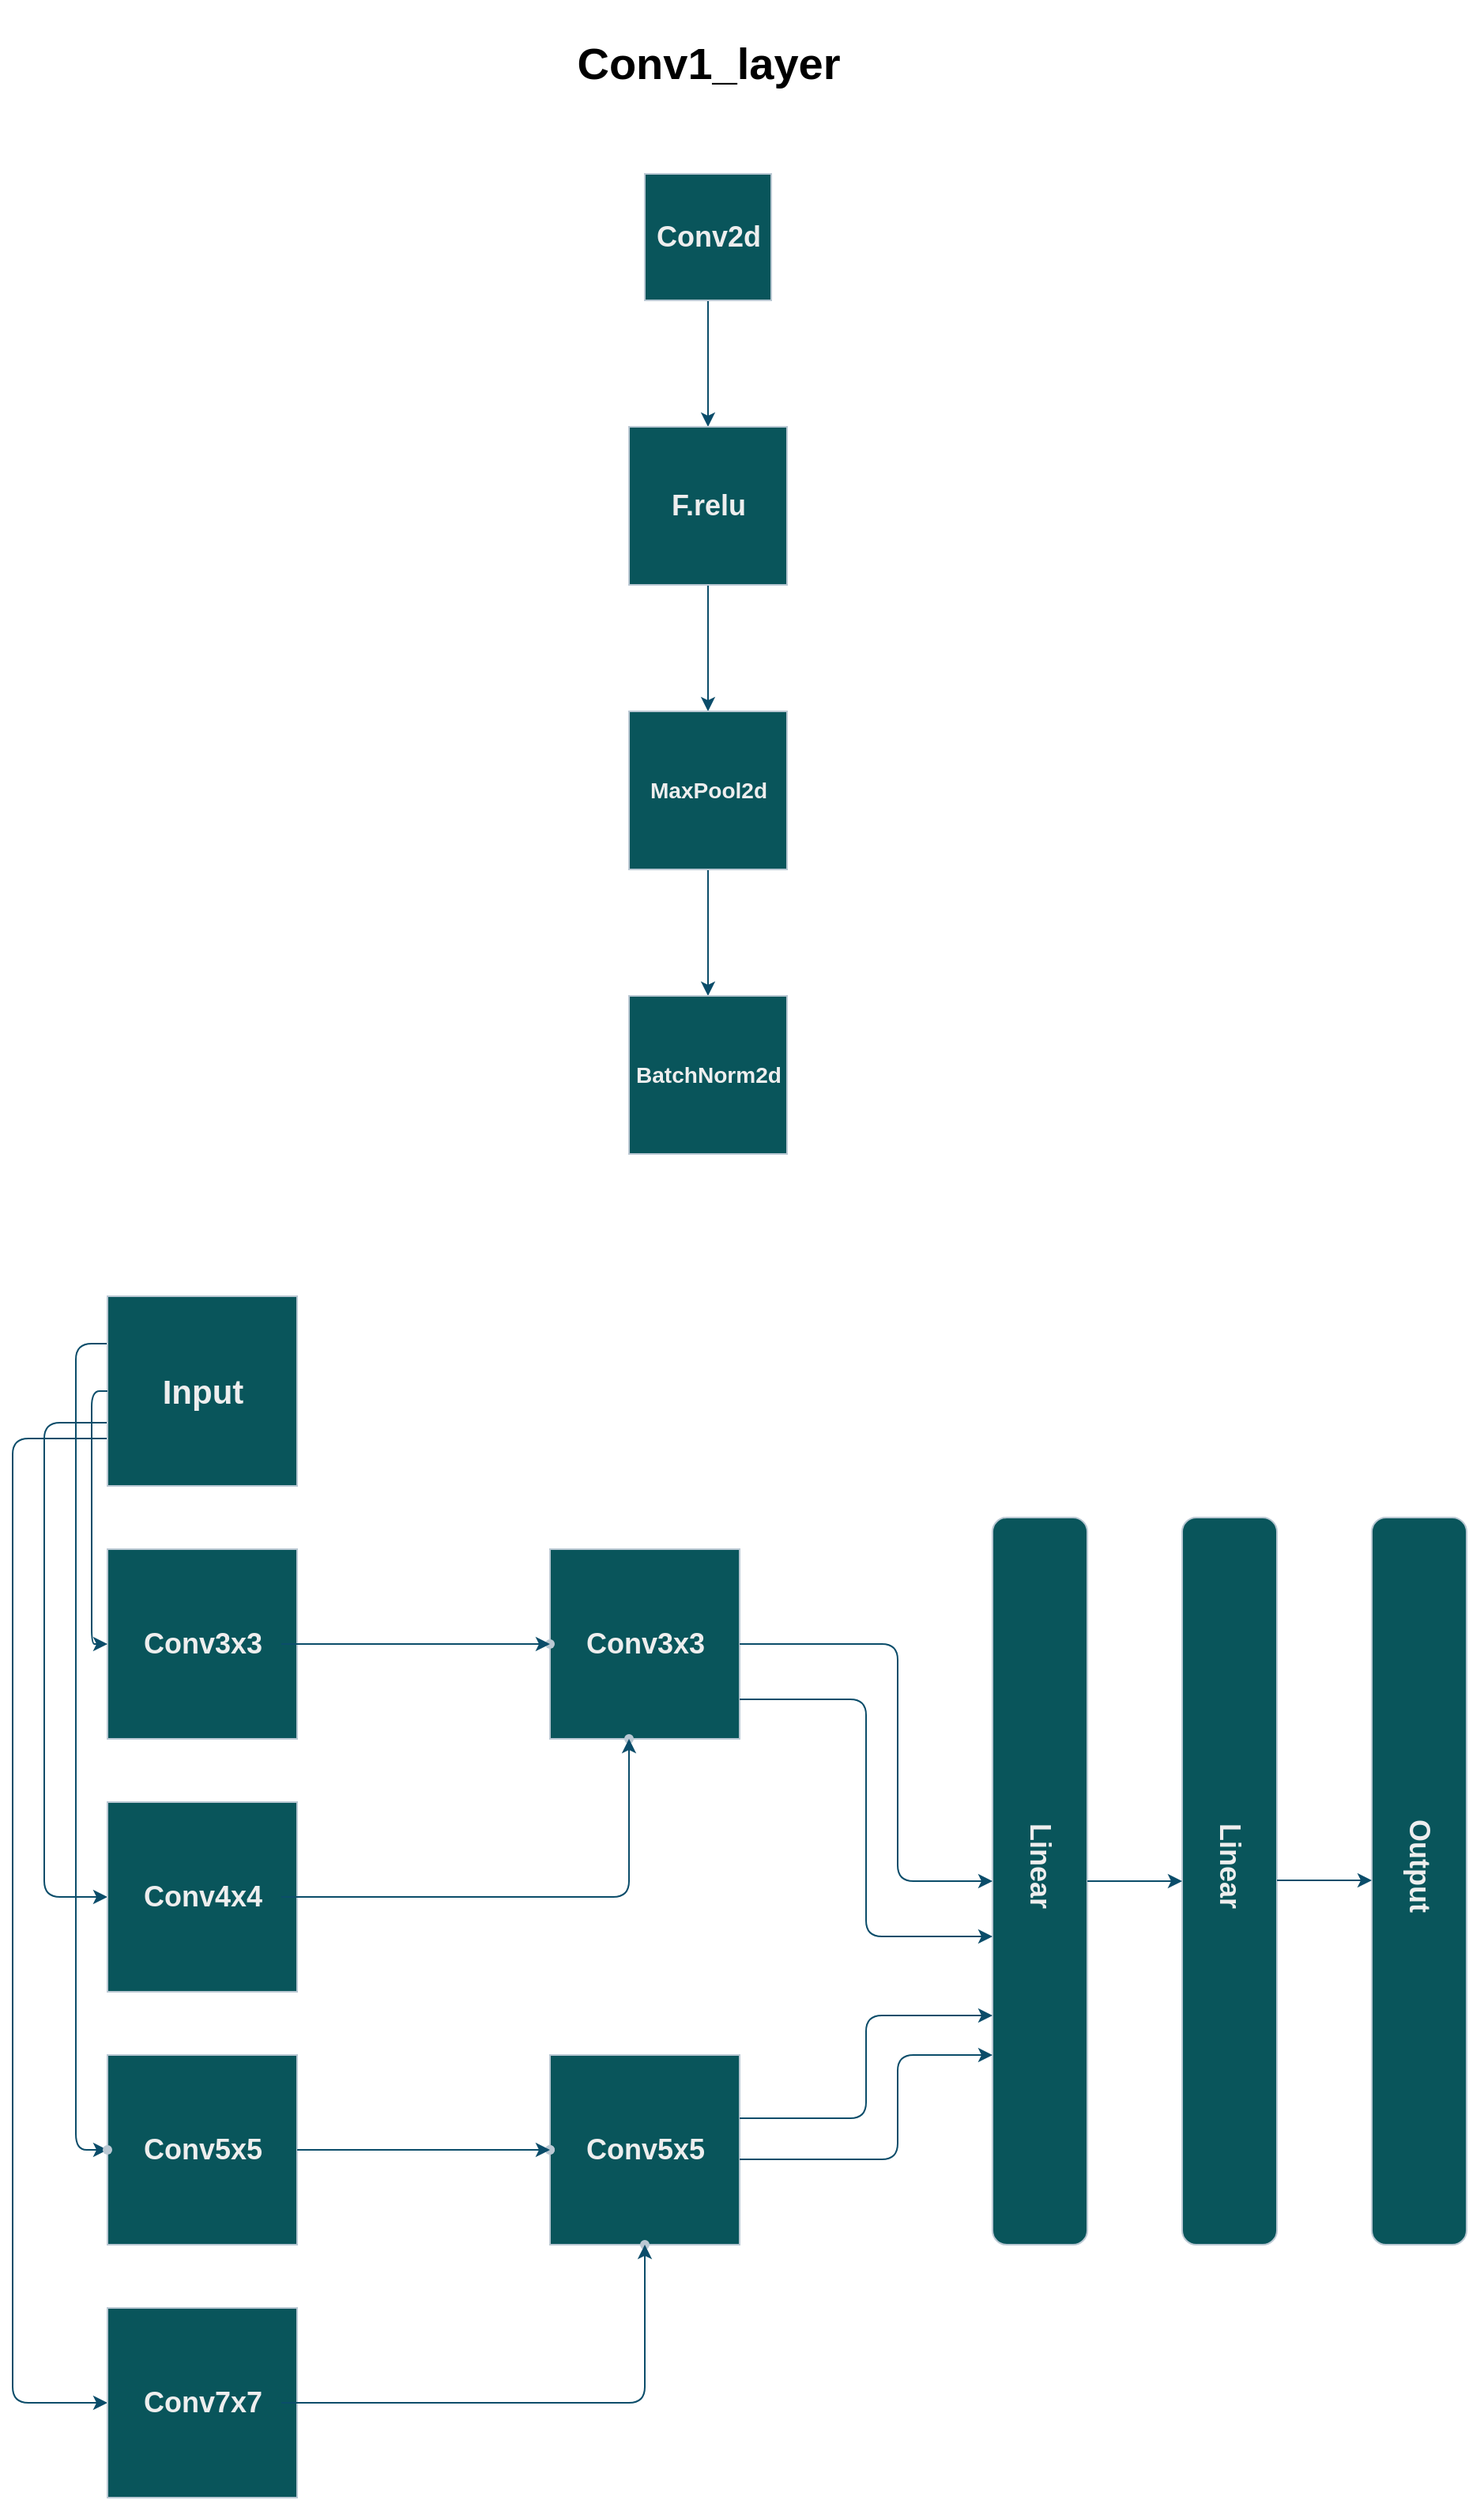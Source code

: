 <mxfile version="20.0.4" type="github">
  <diagram name="Page-1" id="c37626ed-c26b-45fb-9056-f9ebc6bb27b6">
    <mxGraphModel dx="1422" dy="1612" grid="1" gridSize="10" guides="1" tooltips="1" connect="1" arrows="1" fold="1" page="1" pageScale="1" pageWidth="1100" pageHeight="850" math="0" shadow="0">
      <root>
        <object label="" Layers_for_Simpsons_net="" id="0">
          <mxCell />
        </object>
        <mxCell id="1" parent="0" />
        <mxCell id="YPs9j8cW3NX2H_9pNgDC-28" value="" style="edgeStyle=orthogonalEdgeStyle;curved=0;rounded=1;sketch=0;orthogonalLoop=1;jettySize=auto;html=1;strokeColor=#0B4D6A;" edge="1" parent="1" source="YPs9j8cW3NX2H_9pNgDC-19" target="YPs9j8cW3NX2H_9pNgDC-27">
          <mxGeometry relative="1" as="geometry" />
        </mxCell>
        <mxCell id="YPs9j8cW3NX2H_9pNgDC-19" value="" style="whiteSpace=wrap;html=1;aspect=fixed;rounded=0;sketch=0;fontSize=14;fontColor=#EEEEEE;strokeColor=#BAC8D3;fillColor=#09555B;" vertex="1" parent="1">
          <mxGeometry x="430" y="-690" width="80" height="80" as="geometry" />
        </mxCell>
        <mxCell id="YPs9j8cW3NX2H_9pNgDC-20" value="&lt;h1&gt;&lt;font color=&quot;#000000&quot;&gt;Conv1_layer&lt;/font&gt;&lt;/h1&gt;" style="text;html=1;resizable=0;autosize=1;align=center;verticalAlign=middle;points=[];fillColor=none;strokeColor=none;rounded=0;sketch=0;fontSize=14;fontColor=#EEEEEE;" vertex="1" parent="1">
          <mxGeometry x="375" y="-800" width="190" height="80" as="geometry" />
        </mxCell>
        <mxCell id="YPs9j8cW3NX2H_9pNgDC-22" value="&lt;h2&gt;Conv2d&lt;/h2&gt;" style="text;html=1;resizable=0;autosize=1;align=center;verticalAlign=middle;points=[];fillColor=none;strokeColor=none;rounded=0;sketch=0;fontColor=#EEEEEE;" vertex="1" parent="1">
          <mxGeometry x="425" y="-680" width="90" height="60" as="geometry" />
        </mxCell>
        <mxCell id="YPs9j8cW3NX2H_9pNgDC-31" value="" style="edgeStyle=orthogonalEdgeStyle;curved=0;rounded=1;sketch=0;orthogonalLoop=1;jettySize=auto;html=1;strokeColor=#0B4D6A;" edge="1" parent="1" source="YPs9j8cW3NX2H_9pNgDC-27" target="YPs9j8cW3NX2H_9pNgDC-30">
          <mxGeometry relative="1" as="geometry" />
        </mxCell>
        <mxCell id="YPs9j8cW3NX2H_9pNgDC-27" value="" style="whiteSpace=wrap;html=1;aspect=fixed;rounded=0;sketch=0;fontSize=14;fontColor=#EEEEEE;strokeColor=#BAC8D3;fillColor=#09555B;" vertex="1" parent="1">
          <mxGeometry x="420" y="-530" width="100" height="100" as="geometry" />
        </mxCell>
        <mxCell id="YPs9j8cW3NX2H_9pNgDC-44" value="" style="edgeStyle=orthogonalEdgeStyle;rounded=1;sketch=0;orthogonalLoop=1;jettySize=auto;html=1;strokeColor=#0B4D6A;" edge="1" parent="1" source="YPs9j8cW3NX2H_9pNgDC-30" target="YPs9j8cW3NX2H_9pNgDC-43">
          <mxGeometry relative="1" as="geometry" />
        </mxCell>
        <mxCell id="YPs9j8cW3NX2H_9pNgDC-30" value="" style="whiteSpace=wrap;html=1;aspect=fixed;rounded=0;sketch=0;fontSize=14;fontColor=#EEEEEE;strokeColor=#BAC8D3;fillColor=#09555B;" vertex="1" parent="1">
          <mxGeometry x="420" y="-350" width="100" height="100" as="geometry" />
        </mxCell>
        <mxCell id="YPs9j8cW3NX2H_9pNgDC-32" value="&lt;h3&gt;MaxPool2d&lt;/h3&gt;" style="text;html=1;resizable=0;autosize=1;align=center;verticalAlign=middle;points=[];fillColor=none;strokeColor=none;rounded=0;sketch=0;fontColor=#EEEEEE;" vertex="1" parent="1">
          <mxGeometry x="420" y="-330" width="100" height="60" as="geometry" />
        </mxCell>
        <mxCell id="YPs9j8cW3NX2H_9pNgDC-15" value="" style="rounded=1;sketch=0;orthogonalLoop=1;jettySize=auto;html=1;fontSize=14;strokeColor=#0B4D6A;edgeStyle=orthogonalEdgeStyle;exitX=0;exitY=0.25;exitDx=0;exitDy=0;" edge="1" parent="1" source="YPs9j8cW3NX2H_9pNgDC-9" target="YPs9j8cW3NX2H_9pNgDC-14">
          <mxGeometry relative="1" as="geometry">
            <Array as="points">
              <mxPoint x="70" y="50" />
              <mxPoint x="70" y="560" />
            </Array>
          </mxGeometry>
        </mxCell>
        <mxCell id="YPs9j8cW3NX2H_9pNgDC-16" value="" style="rounded=1;sketch=0;orthogonalLoop=1;jettySize=auto;html=1;fontSize=14;strokeColor=#0B4D6A;entryX=0;entryY=0.5;entryDx=0;entryDy=0;edgeStyle=orthogonalEdgeStyle;exitX=0;exitY=0.75;exitDx=0;exitDy=0;" edge="1" parent="1" source="YPs9j8cW3NX2H_9pNgDC-9" target="YPs9j8cW3NX2H_9pNgDC-7">
          <mxGeometry relative="1" as="geometry">
            <mxPoint x="40" y="540" as="sourcePoint" />
            <mxPoint x="290" y="597.89" as="targetPoint" />
            <Array as="points">
              <mxPoint x="30" y="110" />
              <mxPoint x="30" y="720" />
            </Array>
          </mxGeometry>
        </mxCell>
        <mxCell id="YPs9j8cW3NX2H_9pNgDC-18" value="" style="rounded=1;sketch=0;orthogonalLoop=1;jettySize=auto;html=1;fontSize=14;strokeColor=#0B4D6A;entryX=0;entryY=0.5;entryDx=0;entryDy=0;exitX=0;exitY=0.667;exitDx=0;exitDy=0;exitPerimeter=0;edgeStyle=orthogonalEdgeStyle;" edge="1" parent="1" source="YPs9j8cW3NX2H_9pNgDC-9" target="YPs9j8cW3NX2H_9pNgDC-3">
          <mxGeometry relative="1" as="geometry">
            <mxPoint x="320" y="460" as="sourcePoint" />
            <mxPoint x="290" y="310" as="targetPoint" />
            <Array as="points">
              <mxPoint x="50" y="100" />
              <mxPoint x="50" y="400" />
            </Array>
          </mxGeometry>
        </mxCell>
        <mxCell id="YPs9j8cW3NX2H_9pNgDC-35" value="" style="group" vertex="1" connectable="0" parent="1">
          <mxGeometry x="90" y="20" width="120" height="120" as="geometry" />
        </mxCell>
        <mxCell id="YPs9j8cW3NX2H_9pNgDC-9" value="" style="whiteSpace=wrap;html=1;aspect=fixed;rounded=0;sketch=0;fontColor=#EEEEEE;strokeColor=#BAC8D3;fillColor=#09555B;container=0;" vertex="1" parent="YPs9j8cW3NX2H_9pNgDC-35">
          <mxGeometry width="120" height="120" as="geometry" />
        </mxCell>
        <mxCell id="YPs9j8cW3NX2H_9pNgDC-10" value="&lt;h2&gt;Input&lt;/h2&gt;" style="text;html=1;resizable=0;autosize=1;align=center;verticalAlign=middle;points=[];fillColor=none;strokeColor=none;rounded=0;sketch=0;fontSize=14;fontColor=#EEEEEE;container=0;" vertex="1" parent="YPs9j8cW3NX2H_9pNgDC-35">
          <mxGeometry x="25" y="25" width="70" height="70" as="geometry" />
        </mxCell>
        <mxCell id="YPs9j8cW3NX2H_9pNgDC-36" value="" style="group" vertex="1" connectable="0" parent="1">
          <mxGeometry x="90" y="180" width="120" height="120" as="geometry" />
        </mxCell>
        <mxCell id="YPs9j8cW3NX2H_9pNgDC-1" value="" style="whiteSpace=wrap;html=1;aspect=fixed;rounded=0;sketch=0;fontColor=#EEEEEE;strokeColor=#BAC8D3;fillColor=#09555B;" vertex="1" parent="YPs9j8cW3NX2H_9pNgDC-36">
          <mxGeometry width="120" height="120" as="geometry" />
        </mxCell>
        <mxCell id="YPs9j8cW3NX2H_9pNgDC-2" value="&lt;h2&gt;Conv3x3&lt;/h2&gt;" style="text;html=1;resizable=0;autosize=1;align=center;verticalAlign=middle;points=[];fillColor=none;strokeColor=none;rounded=0;sketch=0;fontColor=#EEEEEE;container=0;" vertex="1" parent="YPs9j8cW3NX2H_9pNgDC-36">
          <mxGeometry x="10" y="30" width="100" height="60" as="geometry" />
        </mxCell>
        <mxCell id="YPs9j8cW3NX2H_9pNgDC-37" value="" style="group" vertex="1" connectable="0" parent="1">
          <mxGeometry x="90" y="340" width="120" height="120" as="geometry" />
        </mxCell>
        <mxCell id="YPs9j8cW3NX2H_9pNgDC-3" value="" style="whiteSpace=wrap;html=1;aspect=fixed;rounded=0;sketch=0;fontColor=#EEEEEE;strokeColor=#BAC8D3;fillColor=#09555B;container=0;" vertex="1" parent="YPs9j8cW3NX2H_9pNgDC-37">
          <mxGeometry width="120" height="120" as="geometry" />
        </mxCell>
        <mxCell id="YPs9j8cW3NX2H_9pNgDC-4" value="&lt;h2&gt;Conv4x4&lt;/h2&gt;" style="text;html=1;resizable=0;autosize=1;align=center;verticalAlign=middle;points=[];fillColor=none;strokeColor=none;rounded=0;sketch=0;fontColor=#EEEEEE;container=0;" vertex="1" parent="YPs9j8cW3NX2H_9pNgDC-37">
          <mxGeometry x="10" y="30" width="100" height="60" as="geometry" />
        </mxCell>
        <mxCell id="YPs9j8cW3NX2H_9pNgDC-38" value="" style="group" vertex="1" connectable="0" parent="1">
          <mxGeometry x="70" y="500" width="140" height="120" as="geometry" />
        </mxCell>
        <mxCell id="YPs9j8cW3NX2H_9pNgDC-6" value="" style="whiteSpace=wrap;html=1;aspect=fixed;rounded=0;sketch=0;fontColor=#EEEEEE;strokeColor=#BAC8D3;fillColor=#09555B;container=0;" vertex="1" parent="YPs9j8cW3NX2H_9pNgDC-38">
          <mxGeometry x="20" width="120" height="120" as="geometry" />
        </mxCell>
        <mxCell id="YPs9j8cW3NX2H_9pNgDC-5" value="&lt;h2&gt;Conv5x5&lt;/h2&gt;" style="text;html=1;resizable=0;autosize=1;align=center;verticalAlign=middle;points=[];fillColor=none;strokeColor=none;rounded=0;sketch=0;fontColor=#EEEEEE;container=0;" vertex="1" parent="YPs9j8cW3NX2H_9pNgDC-38">
          <mxGeometry x="30" y="30" width="100" height="60" as="geometry" />
        </mxCell>
        <mxCell id="YPs9j8cW3NX2H_9pNgDC-14" value="" style="shape=waypoint;sketch=0;size=6;pointerEvents=1;points=[];fillColor=#09555B;resizable=0;rotatable=0;perimeter=centerPerimeter;snapToPoint=1;strokeColor=#BAC8D3;fontColor=#EEEEEE;rounded=0;container=0;" vertex="1" parent="YPs9j8cW3NX2H_9pNgDC-38">
          <mxGeometry y="40" width="40" height="40" as="geometry" />
        </mxCell>
        <mxCell id="YPs9j8cW3NX2H_9pNgDC-39" value="" style="group" vertex="1" connectable="0" parent="1">
          <mxGeometry x="90" y="660" width="120" height="120" as="geometry" />
        </mxCell>
        <mxCell id="YPs9j8cW3NX2H_9pNgDC-7" value="" style="whiteSpace=wrap;html=1;aspect=fixed;rounded=0;sketch=0;fontColor=#EEEEEE;strokeColor=#BAC8D3;fillColor=#09555B;container=0;" vertex="1" parent="YPs9j8cW3NX2H_9pNgDC-39">
          <mxGeometry width="120" height="120" as="geometry" />
        </mxCell>
        <mxCell id="YPs9j8cW3NX2H_9pNgDC-8" value="&lt;h2&gt;Conv7x7&lt;/h2&gt;" style="text;html=1;resizable=0;autosize=1;align=center;verticalAlign=middle;points=[];fillColor=none;strokeColor=none;rounded=0;sketch=0;fontColor=#EEEEEE;container=0;" vertex="1" parent="YPs9j8cW3NX2H_9pNgDC-39">
          <mxGeometry x="10" y="30" width="100" height="60" as="geometry" />
        </mxCell>
        <mxCell id="YPs9j8cW3NX2H_9pNgDC-41" value="" style="rounded=1;sketch=0;orthogonalLoop=1;jettySize=auto;html=1;fontSize=14;strokeColor=#0B4D6A;edgeStyle=orthogonalEdgeStyle;exitX=0;exitY=0.5;exitDx=0;exitDy=0;entryX=0;entryY=0.5;entryDx=0;entryDy=0;" edge="1" parent="1" source="YPs9j8cW3NX2H_9pNgDC-9" target="YPs9j8cW3NX2H_9pNgDC-1">
          <mxGeometry relative="1" as="geometry">
            <mxPoint x="100" y="60" as="sourcePoint" />
            <mxPoint x="100" y="570" as="targetPoint" />
            <Array as="points">
              <mxPoint x="80" y="80" />
              <mxPoint x="80" y="240" />
            </Array>
          </mxGeometry>
        </mxCell>
        <mxCell id="YPs9j8cW3NX2H_9pNgDC-43" value="" style="whiteSpace=wrap;html=1;aspect=fixed;rounded=0;sketch=0;fontSize=14;fontColor=#EEEEEE;strokeColor=#BAC8D3;fillColor=#09555B;" vertex="1" parent="1">
          <mxGeometry x="420" y="-170" width="100" height="100" as="geometry" />
        </mxCell>
        <mxCell id="YPs9j8cW3NX2H_9pNgDC-45" value="&lt;h3&gt;BatchNorm2d&lt;/h3&gt;" style="text;html=1;resizable=0;autosize=1;align=center;verticalAlign=middle;points=[];fillColor=none;strokeColor=none;rounded=0;sketch=0;fontColor=#EEEEEE;" vertex="1" parent="1">
          <mxGeometry x="410" y="-150" width="120" height="60" as="geometry" />
        </mxCell>
        <mxCell id="YPs9j8cW3NX2H_9pNgDC-46" value="&lt;h2&gt;F.relu&lt;/h2&gt;" style="text;html=1;resizable=0;autosize=1;align=center;verticalAlign=middle;points=[];fillColor=none;strokeColor=none;rounded=0;sketch=0;fontColor=#EEEEEE;" vertex="1" parent="1">
          <mxGeometry x="435" y="-510" width="70" height="60" as="geometry" />
        </mxCell>
        <mxCell id="YPs9j8cW3NX2H_9pNgDC-47" value="" style="group" vertex="1" connectable="0" parent="1">
          <mxGeometry x="370" y="180" width="120" height="120" as="geometry" />
        </mxCell>
        <mxCell id="YPs9j8cW3NX2H_9pNgDC-48" value="" style="whiteSpace=wrap;html=1;aspect=fixed;rounded=0;sketch=0;fontColor=#EEEEEE;strokeColor=#BAC8D3;fillColor=#09555B;" vertex="1" parent="YPs9j8cW3NX2H_9pNgDC-47">
          <mxGeometry width="120" height="120" as="geometry" />
        </mxCell>
        <mxCell id="YPs9j8cW3NX2H_9pNgDC-49" value="&lt;h2&gt;Conv3x3&lt;/h2&gt;" style="text;html=1;resizable=0;autosize=1;align=center;verticalAlign=middle;points=[];fillColor=none;strokeColor=none;rounded=0;sketch=0;fontColor=#EEEEEE;container=0;" vertex="1" parent="YPs9j8cW3NX2H_9pNgDC-47">
          <mxGeometry x="10" y="30" width="100" height="60" as="geometry" />
        </mxCell>
        <mxCell id="YPs9j8cW3NX2H_9pNgDC-54" value="" style="shape=waypoint;sketch=0;size=6;pointerEvents=1;points=[];fillColor=none;resizable=0;rotatable=0;perimeter=centerPerimeter;snapToPoint=1;rounded=0;fontColor=#EEEEEE;strokeColor=#BAC8D3;" vertex="1" parent="YPs9j8cW3NX2H_9pNgDC-47">
          <mxGeometry x="-20" y="40" width="40" height="40" as="geometry" />
        </mxCell>
        <mxCell id="YPs9j8cW3NX2H_9pNgDC-56" value="" style="shape=waypoint;sketch=0;size=6;pointerEvents=1;points=[];fillColor=none;resizable=0;rotatable=0;perimeter=centerPerimeter;snapToPoint=1;rounded=0;fontColor=#EEEEEE;strokeColor=#BAC8D3;" vertex="1" parent="YPs9j8cW3NX2H_9pNgDC-47">
          <mxGeometry x="30" y="100" width="40" height="40" as="geometry" />
        </mxCell>
        <mxCell id="YPs9j8cW3NX2H_9pNgDC-50" value="" style="group" vertex="1" connectable="0" parent="1">
          <mxGeometry x="350" y="500" width="140" height="120" as="geometry" />
        </mxCell>
        <mxCell id="YPs9j8cW3NX2H_9pNgDC-51" value="" style="whiteSpace=wrap;html=1;aspect=fixed;rounded=0;sketch=0;fontColor=#EEEEEE;strokeColor=#BAC8D3;fillColor=#09555B;container=0;" vertex="1" parent="YPs9j8cW3NX2H_9pNgDC-50">
          <mxGeometry x="20" width="120" height="120" as="geometry" />
        </mxCell>
        <mxCell id="YPs9j8cW3NX2H_9pNgDC-52" value="&lt;h2&gt;Conv5x5&lt;/h2&gt;" style="text;html=1;resizable=0;autosize=1;align=center;verticalAlign=middle;points=[];fillColor=none;strokeColor=none;rounded=0;sketch=0;fontColor=#EEEEEE;container=0;" vertex="1" parent="YPs9j8cW3NX2H_9pNgDC-50">
          <mxGeometry x="30" y="30" width="100" height="60" as="geometry" />
        </mxCell>
        <mxCell id="YPs9j8cW3NX2H_9pNgDC-53" value="" style="shape=waypoint;sketch=0;size=6;pointerEvents=1;points=[];fillColor=#09555B;resizable=0;rotatable=0;perimeter=centerPerimeter;snapToPoint=1;strokeColor=#BAC8D3;fontColor=#EEEEEE;rounded=0;container=0;" vertex="1" parent="YPs9j8cW3NX2H_9pNgDC-50">
          <mxGeometry y="40" width="40" height="40" as="geometry" />
        </mxCell>
        <mxCell id="YPs9j8cW3NX2H_9pNgDC-58" value="" style="shape=waypoint;sketch=0;size=6;pointerEvents=1;points=[];fillColor=#09555B;resizable=0;rotatable=0;perimeter=centerPerimeter;snapToPoint=1;strokeColor=#BAC8D3;fontColor=#EEEEEE;rounded=0;" vertex="1" parent="YPs9j8cW3NX2H_9pNgDC-50">
          <mxGeometry y="40" width="40" height="40" as="geometry" />
        </mxCell>
        <mxCell id="YPs9j8cW3NX2H_9pNgDC-55" value="" style="edgeStyle=orthogonalEdgeStyle;rounded=1;sketch=0;orthogonalLoop=1;jettySize=auto;html=1;strokeColor=#0B4D6A;" edge="1" parent="1" source="YPs9j8cW3NX2H_9pNgDC-2" target="YPs9j8cW3NX2H_9pNgDC-54">
          <mxGeometry relative="1" as="geometry" />
        </mxCell>
        <mxCell id="YPs9j8cW3NX2H_9pNgDC-57" value="" style="edgeStyle=orthogonalEdgeStyle;rounded=1;sketch=0;orthogonalLoop=1;jettySize=auto;html=1;strokeColor=#0B4D6A;" edge="1" parent="1" source="YPs9j8cW3NX2H_9pNgDC-4" target="YPs9j8cW3NX2H_9pNgDC-56">
          <mxGeometry relative="1" as="geometry" />
        </mxCell>
        <mxCell id="YPs9j8cW3NX2H_9pNgDC-59" value="" style="edgeStyle=orthogonalEdgeStyle;rounded=1;sketch=0;orthogonalLoop=1;jettySize=auto;html=1;strokeColor=#0B4D6A;" edge="1" parent="1" source="YPs9j8cW3NX2H_9pNgDC-6" target="YPs9j8cW3NX2H_9pNgDC-58">
          <mxGeometry relative="1" as="geometry" />
        </mxCell>
        <mxCell id="YPs9j8cW3NX2H_9pNgDC-60" value="" style="shape=waypoint;sketch=0;size=6;pointerEvents=1;points=[];fillColor=none;resizable=0;rotatable=0;perimeter=centerPerimeter;snapToPoint=1;rounded=0;fontColor=#EEEEEE;strokeColor=#BAC8D3;" vertex="1" parent="1">
          <mxGeometry x="410" y="600" width="40" height="40" as="geometry" />
        </mxCell>
        <mxCell id="YPs9j8cW3NX2H_9pNgDC-61" value="" style="edgeStyle=orthogonalEdgeStyle;rounded=1;sketch=0;orthogonalLoop=1;jettySize=auto;html=1;strokeColor=#0B4D6A;" edge="1" parent="1" source="YPs9j8cW3NX2H_9pNgDC-8" target="YPs9j8cW3NX2H_9pNgDC-60">
          <mxGeometry relative="1" as="geometry" />
        </mxCell>
        <mxCell id="YPs9j8cW3NX2H_9pNgDC-64" value="" style="group" vertex="1" connectable="0" parent="1">
          <mxGeometry x="650" y="160" width="60" height="460" as="geometry" />
        </mxCell>
        <mxCell id="YPs9j8cW3NX2H_9pNgDC-62" value="" style="rounded=1;whiteSpace=wrap;html=1;sketch=0;fontColor=#EEEEEE;strokeColor=#BAC8D3;fillColor=#09555B;direction=south;" vertex="1" parent="YPs9j8cW3NX2H_9pNgDC-64">
          <mxGeometry width="60" height="460" as="geometry" />
        </mxCell>
        <mxCell id="YPs9j8cW3NX2H_9pNgDC-63" value="&lt;h2&gt;Linear&lt;/h2&gt;" style="text;html=1;resizable=0;autosize=1;align=center;verticalAlign=middle;points=[];fillColor=none;strokeColor=none;rounded=0;sketch=0;fontColor=#EEEEEE;rotation=90;" vertex="1" parent="YPs9j8cW3NX2H_9pNgDC-64">
          <mxGeometry x="-10" y="190" width="80" height="60" as="geometry" />
        </mxCell>
        <mxCell id="YPs9j8cW3NX2H_9pNgDC-65" value="" style="group" vertex="1" connectable="0" parent="1">
          <mxGeometry x="770" y="160" width="60" height="460" as="geometry" />
        </mxCell>
        <mxCell id="YPs9j8cW3NX2H_9pNgDC-66" value="" style="rounded=1;whiteSpace=wrap;html=1;sketch=0;fontColor=#EEEEEE;strokeColor=#BAC8D3;fillColor=#09555B;direction=south;" vertex="1" parent="YPs9j8cW3NX2H_9pNgDC-65">
          <mxGeometry width="60" height="460" as="geometry" />
        </mxCell>
        <mxCell id="YPs9j8cW3NX2H_9pNgDC-67" value="&lt;h2&gt;Linear&lt;/h2&gt;" style="text;html=1;resizable=0;autosize=1;align=center;verticalAlign=middle;points=[];fillColor=none;strokeColor=none;rounded=0;sketch=0;fontColor=#EEEEEE;rotation=90;" vertex="1" parent="YPs9j8cW3NX2H_9pNgDC-65">
          <mxGeometry x="-10" y="190" width="80" height="60" as="geometry" />
        </mxCell>
        <mxCell id="YPs9j8cW3NX2H_9pNgDC-71" value="" style="group" vertex="1" connectable="0" parent="1">
          <mxGeometry x="890" y="160" width="70" height="460" as="geometry" />
        </mxCell>
        <mxCell id="YPs9j8cW3NX2H_9pNgDC-72" value="" style="rounded=1;whiteSpace=wrap;html=1;sketch=0;fontColor=#EEEEEE;strokeColor=#BAC8D3;fillColor=#09555B;direction=south;" vertex="1" parent="YPs9j8cW3NX2H_9pNgDC-71">
          <mxGeometry width="60" height="460" as="geometry" />
        </mxCell>
        <mxCell id="YPs9j8cW3NX2H_9pNgDC-73" value="&lt;h2&gt;Output&lt;/h2&gt;" style="text;html=1;resizable=0;autosize=1;align=center;verticalAlign=middle;points=[];fillColor=none;strokeColor=none;rounded=0;sketch=0;fontColor=#EEEEEE;rotation=90;" vertex="1" parent="YPs9j8cW3NX2H_9pNgDC-71">
          <mxGeometry x="-10" y="190" width="80" height="60" as="geometry" />
        </mxCell>
        <mxCell id="YPs9j8cW3NX2H_9pNgDC-74" value="" style="edgeStyle=orthogonalEdgeStyle;rounded=1;sketch=0;orthogonalLoop=1;jettySize=auto;html=1;strokeColor=#0B4D6A;exitX=1;exitY=0.5;exitDx=0;exitDy=0;entryX=0.613;entryY=1;entryDx=0;entryDy=0;entryPerimeter=0;" edge="1" parent="1" source="YPs9j8cW3NX2H_9pNgDC-48" target="YPs9j8cW3NX2H_9pNgDC-63">
          <mxGeometry relative="1" as="geometry">
            <mxPoint x="210" y="250" as="sourcePoint" />
            <mxPoint x="380" y="250" as="targetPoint" />
            <Array as="points">
              <mxPoint x="590" y="240" />
              <mxPoint x="590" y="390" />
            </Array>
          </mxGeometry>
        </mxCell>
        <mxCell id="YPs9j8cW3NX2H_9pNgDC-75" value="" style="edgeStyle=orthogonalEdgeStyle;rounded=1;sketch=0;orthogonalLoop=1;jettySize=auto;html=1;strokeColor=#0B4D6A;exitX=1;exitY=0.5;exitDx=0;exitDy=0;entryX=0.613;entryY=1;entryDx=0;entryDy=0;entryPerimeter=0;" edge="1" parent="1">
          <mxGeometry relative="1" as="geometry">
            <mxPoint x="490" y="275" as="sourcePoint" />
            <mxPoint x="650" y="424.04" as="targetPoint" />
            <Array as="points">
              <mxPoint x="570" y="275" />
              <mxPoint x="570" y="425" />
            </Array>
          </mxGeometry>
        </mxCell>
        <mxCell id="YPs9j8cW3NX2H_9pNgDC-76" value="" style="edgeStyle=orthogonalEdgeStyle;rounded=1;sketch=0;orthogonalLoop=1;jettySize=auto;html=1;strokeColor=#0B4D6A;entryX=0.613;entryY=1;entryDx=0;entryDy=0;entryPerimeter=0;" edge="1" parent="1">
          <mxGeometry relative="1" as="geometry">
            <mxPoint x="490" y="540" as="sourcePoint" />
            <mxPoint x="650" y="474.04" as="targetPoint" />
            <Array as="points">
              <mxPoint x="490" y="540" />
              <mxPoint x="570" y="540" />
              <mxPoint x="570" y="475" />
            </Array>
          </mxGeometry>
        </mxCell>
        <mxCell id="YPs9j8cW3NX2H_9pNgDC-77" value="" style="edgeStyle=orthogonalEdgeStyle;rounded=1;sketch=0;orthogonalLoop=1;jettySize=auto;html=1;strokeColor=#0B4D6A;entryX=0.613;entryY=1;entryDx=0;entryDy=0;entryPerimeter=0;" edge="1" parent="1">
          <mxGeometry relative="1" as="geometry">
            <mxPoint x="490" y="565.96" as="sourcePoint" />
            <mxPoint x="650" y="500.0" as="targetPoint" />
            <Array as="points">
              <mxPoint x="590" y="566" />
              <mxPoint x="590" y="500" />
            </Array>
          </mxGeometry>
        </mxCell>
        <mxCell id="YPs9j8cW3NX2H_9pNgDC-78" value="" style="rounded=1;sketch=0;orthogonalLoop=1;jettySize=auto;html=1;strokeColor=#0B4D6A;" edge="1" parent="1" source="YPs9j8cW3NX2H_9pNgDC-62">
          <mxGeometry relative="1" as="geometry">
            <mxPoint x="770" y="390" as="targetPoint" />
          </mxGeometry>
        </mxCell>
        <mxCell id="YPs9j8cW3NX2H_9pNgDC-79" value="" style="rounded=1;sketch=0;orthogonalLoop=1;jettySize=auto;html=1;strokeColor=#0B4D6A;" edge="1" parent="1">
          <mxGeometry relative="1" as="geometry">
            <mxPoint x="830" y="389.5" as="sourcePoint" />
            <mxPoint x="890" y="389.5" as="targetPoint" />
          </mxGeometry>
        </mxCell>
      </root>
    </mxGraphModel>
  </diagram>
</mxfile>

